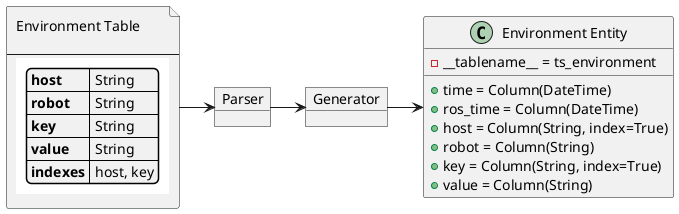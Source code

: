 @startuml

file spec [
Environment Table

---
{{yaml
    host: String
    robot: String
    key: String
    value: String
    indexes: host, key
}}
]

object Parser
object Generator

class "Environment Entity" {
- __tablename__ = ts_environment
+ time = Column(DateTime)
+ ros_time = Column(DateTime)
+ host = Column(String, index=True)
+ robot = Column(String)
+ key = Column(String, index=True)
+ value = Column(String)
}



spec -> Parser
Parser -> Generator
Generator -> "Environment Entity"

@enduml